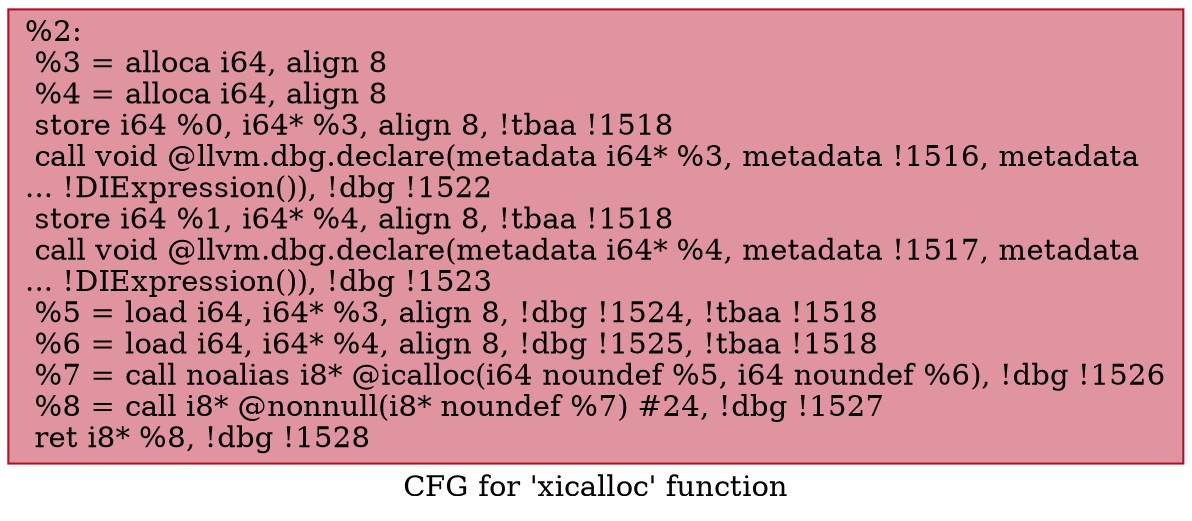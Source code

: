 digraph "CFG for 'xicalloc' function" {
	label="CFG for 'xicalloc' function";

	Node0x2837fe0 [shape=record,color="#b70d28ff", style=filled, fillcolor="#b70d2870",label="{%2:\l  %3 = alloca i64, align 8\l  %4 = alloca i64, align 8\l  store i64 %0, i64* %3, align 8, !tbaa !1518\l  call void @llvm.dbg.declare(metadata i64* %3, metadata !1516, metadata\l... !DIExpression()), !dbg !1522\l  store i64 %1, i64* %4, align 8, !tbaa !1518\l  call void @llvm.dbg.declare(metadata i64* %4, metadata !1517, metadata\l... !DIExpression()), !dbg !1523\l  %5 = load i64, i64* %3, align 8, !dbg !1524, !tbaa !1518\l  %6 = load i64, i64* %4, align 8, !dbg !1525, !tbaa !1518\l  %7 = call noalias i8* @icalloc(i64 noundef %5, i64 noundef %6), !dbg !1526\l  %8 = call i8* @nonnull(i8* noundef %7) #24, !dbg !1527\l  ret i8* %8, !dbg !1528\l}"];
}
